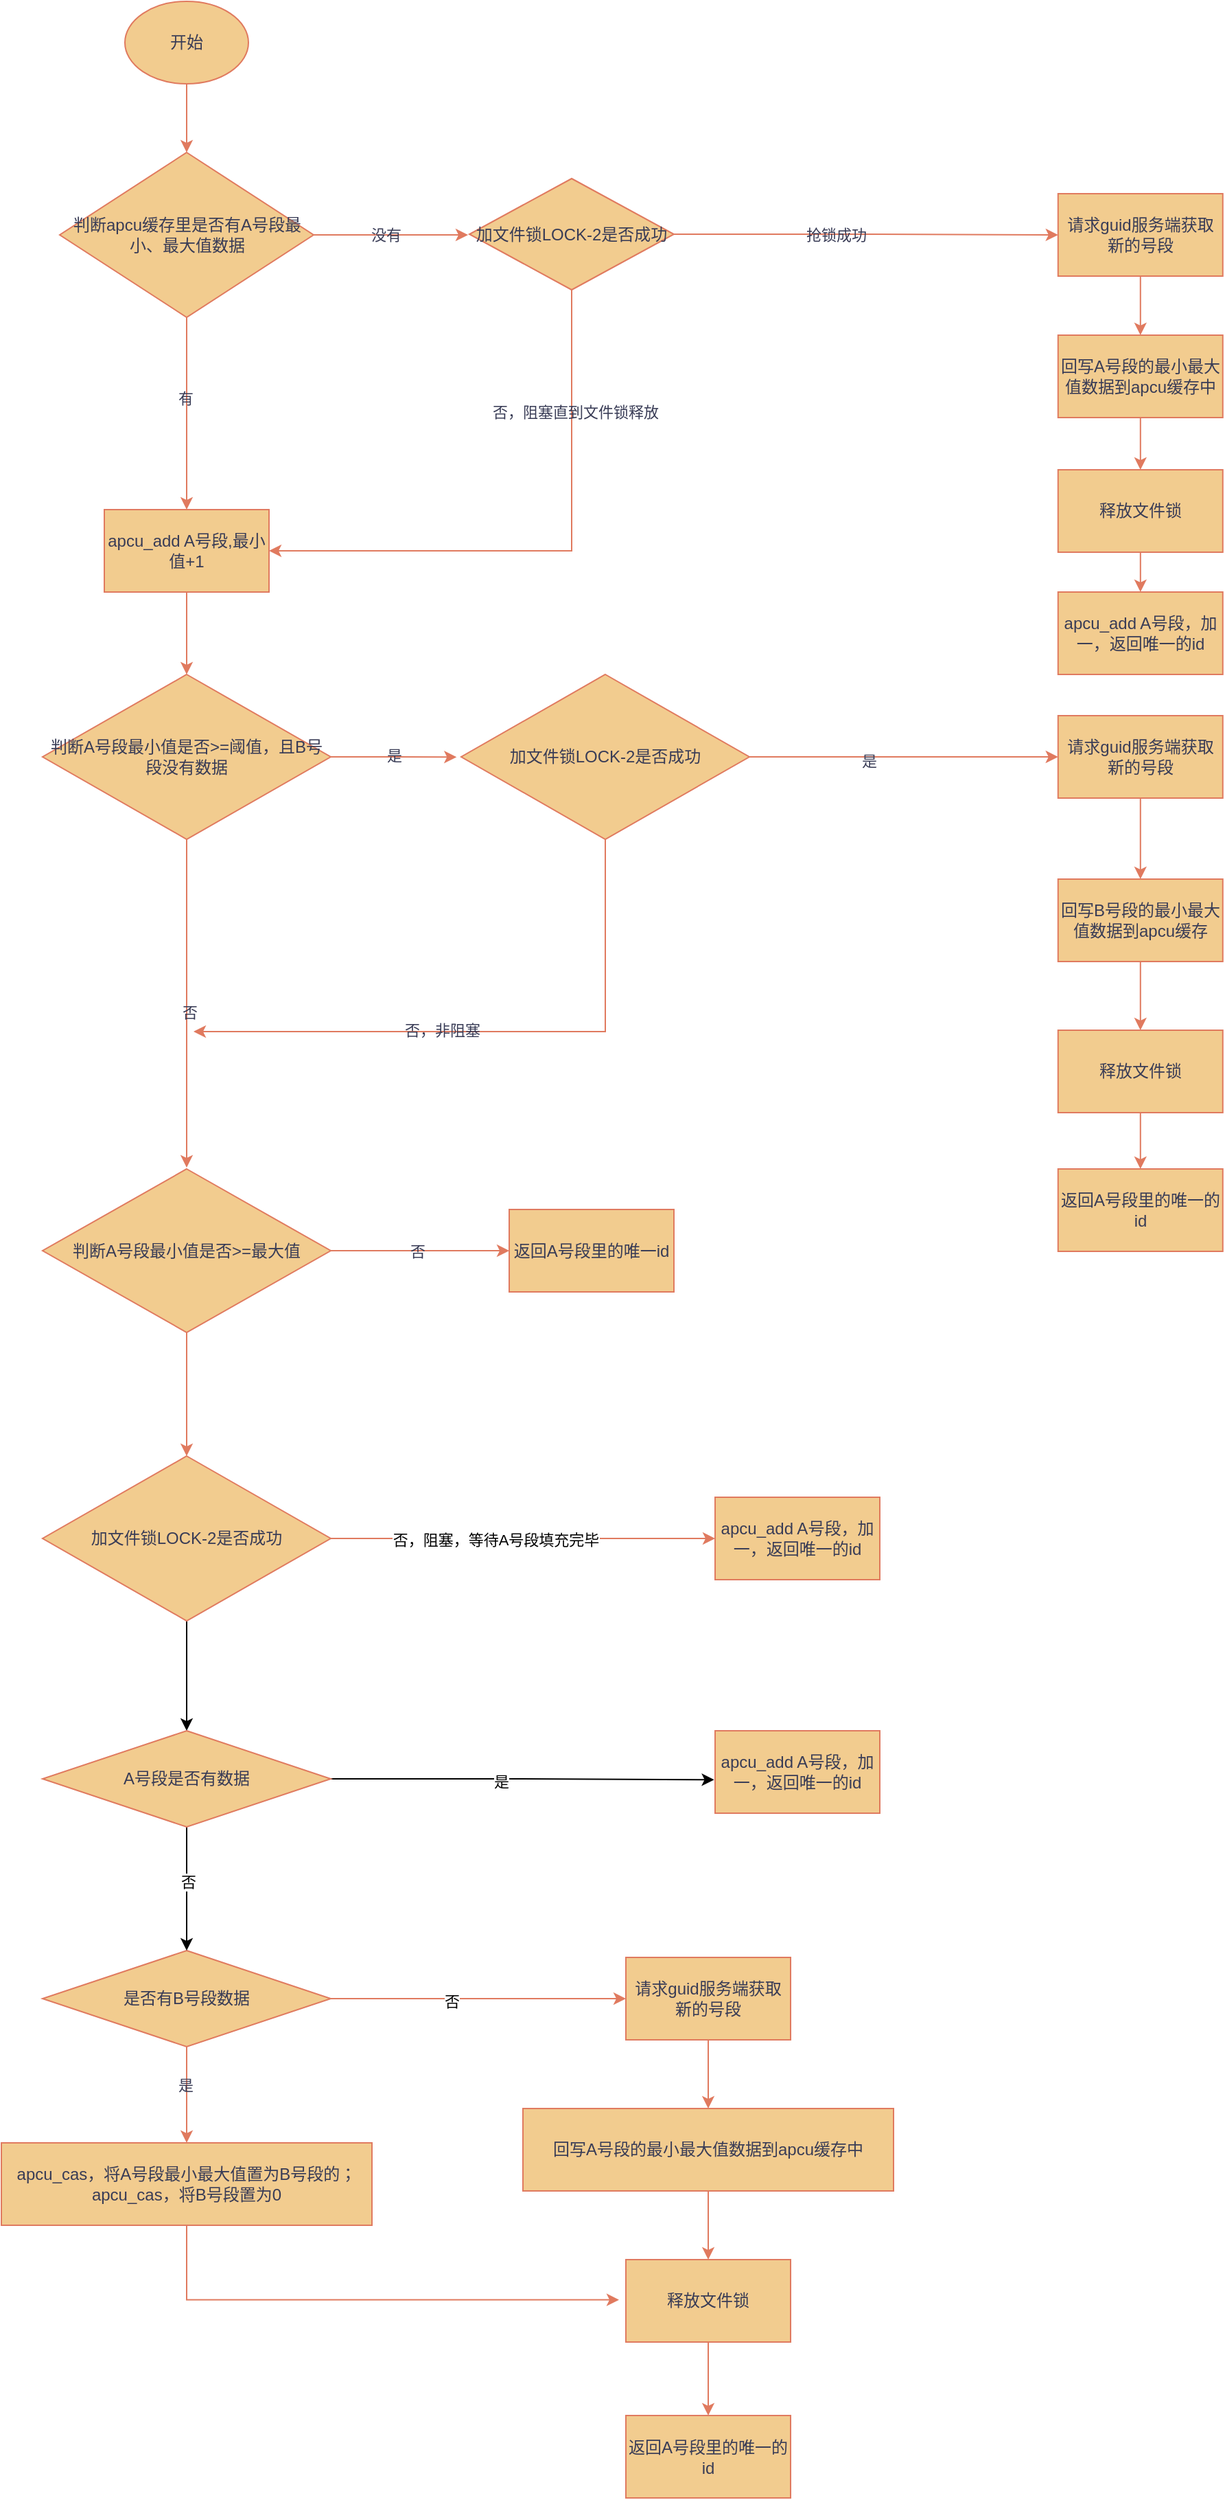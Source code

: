 <mxfile version="21.3.2" type="github">
  <diagram id="C5RBs43oDa-KdzZeNtuy" name="Page-1">
    <mxGraphModel dx="520" dy="791" grid="1" gridSize="10" guides="1" tooltips="1" connect="1" arrows="1" fold="1" page="1" pageScale="1" pageWidth="827" pageHeight="1169" math="0" shadow="0">
      <root>
        <mxCell id="WIyWlLk6GJQsqaUBKTNV-0" />
        <mxCell id="WIyWlLk6GJQsqaUBKTNV-1" parent="WIyWlLk6GJQsqaUBKTNV-0" />
        <mxCell id="EW10OQYBDatXseVUmCqM-0" style="edgeStyle=orthogonalEdgeStyle;rounded=0;orthogonalLoop=1;jettySize=auto;html=1;entryX=0.5;entryY=0;entryDx=0;entryDy=0;labelBackgroundColor=none;strokeColor=#E07A5F;fontColor=default;" parent="WIyWlLk6GJQsqaUBKTNV-1" source="EW10OQYBDatXseVUmCqM-1" target="EW10OQYBDatXseVUmCqM-6" edge="1">
          <mxGeometry relative="1" as="geometry" />
        </mxCell>
        <mxCell id="EW10OQYBDatXseVUmCqM-1" value="开始" style="ellipse;whiteSpace=wrap;html=1;labelBackgroundColor=none;fillColor=#F2CC8F;strokeColor=#E07A5F;fontColor=#393C56;" parent="WIyWlLk6GJQsqaUBKTNV-1" vertex="1">
          <mxGeometry x="1550" y="301" width="90" height="60" as="geometry" />
        </mxCell>
        <mxCell id="EW10OQYBDatXseVUmCqM-2" value="" style="edgeStyle=orthogonalEdgeStyle;rounded=0;orthogonalLoop=1;jettySize=auto;html=1;labelBackgroundColor=none;strokeColor=#E07A5F;fontColor=default;" parent="WIyWlLk6GJQsqaUBKTNV-1" source="EW10OQYBDatXseVUmCqM-6" target="EW10OQYBDatXseVUmCqM-8" edge="1">
          <mxGeometry relative="1" as="geometry" />
        </mxCell>
        <mxCell id="EW10OQYBDatXseVUmCqM-3" value="有" style="edgeLabel;html=1;align=center;verticalAlign=middle;resizable=0;points=[];labelBackgroundColor=none;fontColor=#393C56;" parent="EW10OQYBDatXseVUmCqM-2" vertex="1" connectable="0">
          <mxGeometry x="-0.154" y="-1" relative="1" as="geometry">
            <mxPoint as="offset" />
          </mxGeometry>
        </mxCell>
        <mxCell id="EW10OQYBDatXseVUmCqM-4" value="" style="edgeStyle=orthogonalEdgeStyle;rounded=0;orthogonalLoop=1;jettySize=auto;html=1;labelBackgroundColor=none;strokeColor=#E07A5F;fontColor=default;" parent="WIyWlLk6GJQsqaUBKTNV-1" source="EW10OQYBDatXseVUmCqM-6" edge="1">
          <mxGeometry relative="1" as="geometry">
            <mxPoint x="1800" y="471" as="targetPoint" />
          </mxGeometry>
        </mxCell>
        <mxCell id="EW10OQYBDatXseVUmCqM-5" value="没有" style="edgeLabel;html=1;align=center;verticalAlign=middle;resizable=0;points=[];labelBackgroundColor=none;fontColor=#393C56;" parent="EW10OQYBDatXseVUmCqM-4" vertex="1" connectable="0">
          <mxGeometry x="-0.07" relative="1" as="geometry">
            <mxPoint as="offset" />
          </mxGeometry>
        </mxCell>
        <mxCell id="EW10OQYBDatXseVUmCqM-6" value="判断apcu缓存里是否有A号段最小、最大值数据" style="rhombus;whiteSpace=wrap;html=1;labelBackgroundColor=none;fillColor=#F2CC8F;strokeColor=#E07A5F;fontColor=#393C56;" parent="WIyWlLk6GJQsqaUBKTNV-1" vertex="1">
          <mxGeometry x="1502.5" y="411" width="185" height="120" as="geometry" />
        </mxCell>
        <mxCell id="EW10OQYBDatXseVUmCqM-7" value="" style="edgeStyle=orthogonalEdgeStyle;rounded=0;orthogonalLoop=1;jettySize=auto;html=1;labelBackgroundColor=none;strokeColor=#E07A5F;fontColor=default;" parent="WIyWlLk6GJQsqaUBKTNV-1" source="EW10OQYBDatXseVUmCqM-8" target="EW10OQYBDatXseVUmCqM-24" edge="1">
          <mxGeometry relative="1" as="geometry" />
        </mxCell>
        <mxCell id="EW10OQYBDatXseVUmCqM-8" value="apcu_add A号段,最小值+1" style="whiteSpace=wrap;html=1;labelBackgroundColor=none;fillColor=#F2CC8F;strokeColor=#E07A5F;fontColor=#393C56;" parent="WIyWlLk6GJQsqaUBKTNV-1" vertex="1">
          <mxGeometry x="1535" y="671" width="120" height="60" as="geometry" />
        </mxCell>
        <mxCell id="EW10OQYBDatXseVUmCqM-9" value="" style="edgeStyle=orthogonalEdgeStyle;rounded=0;orthogonalLoop=1;jettySize=auto;html=1;labelBackgroundColor=none;strokeColor=#E07A5F;fontColor=default;" parent="WIyWlLk6GJQsqaUBKTNV-1" source="EW10OQYBDatXseVUmCqM-13" target="EW10OQYBDatXseVUmCqM-15" edge="1">
          <mxGeometry relative="1" as="geometry" />
        </mxCell>
        <mxCell id="EW10OQYBDatXseVUmCqM-10" value="抢锁成功" style="edgeLabel;html=1;align=center;verticalAlign=middle;resizable=0;points=[];labelBackgroundColor=none;fontColor=#393C56;" parent="EW10OQYBDatXseVUmCqM-9" vertex="1" connectable="0">
          <mxGeometry x="0.059" y="2" relative="1" as="geometry">
            <mxPoint x="-30" y="2" as="offset" />
          </mxGeometry>
        </mxCell>
        <mxCell id="EW10OQYBDatXseVUmCqM-11" value="" style="edgeStyle=orthogonalEdgeStyle;rounded=0;orthogonalLoop=1;jettySize=auto;html=1;entryX=1;entryY=0.5;entryDx=0;entryDy=0;exitX=0.5;exitY=1;exitDx=0;exitDy=0;labelBackgroundColor=none;strokeColor=#E07A5F;fontColor=default;" parent="WIyWlLk6GJQsqaUBKTNV-1" source="EW10OQYBDatXseVUmCqM-13" target="EW10OQYBDatXseVUmCqM-8" edge="1">
          <mxGeometry relative="1" as="geometry">
            <mxPoint x="1855" y="581" as="targetPoint" />
            <Array as="points">
              <mxPoint x="1875" y="701" />
            </Array>
          </mxGeometry>
        </mxCell>
        <mxCell id="EW10OQYBDatXseVUmCqM-12" value="否，阻塞直到文件锁释放" style="edgeLabel;html=1;align=center;verticalAlign=middle;resizable=0;points=[];labelBackgroundColor=none;fontColor=#393C56;" parent="EW10OQYBDatXseVUmCqM-11" vertex="1" connectable="0">
          <mxGeometry x="-0.11" y="2" relative="1" as="geometry">
            <mxPoint y="-94" as="offset" />
          </mxGeometry>
        </mxCell>
        <mxCell id="EW10OQYBDatXseVUmCqM-13" value="加文件锁LOCK-2是否成功" style="rhombus;whiteSpace=wrap;html=1;labelBackgroundColor=none;fillColor=#F2CC8F;strokeColor=#E07A5F;fontColor=#393C56;" parent="WIyWlLk6GJQsqaUBKTNV-1" vertex="1">
          <mxGeometry x="1801" y="430" width="149" height="81" as="geometry" />
        </mxCell>
        <mxCell id="EW10OQYBDatXseVUmCqM-14" value="" style="edgeStyle=orthogonalEdgeStyle;rounded=0;orthogonalLoop=1;jettySize=auto;html=1;labelBackgroundColor=none;strokeColor=#E07A5F;fontColor=default;" parent="WIyWlLk6GJQsqaUBKTNV-1" source="EW10OQYBDatXseVUmCqM-15" target="EW10OQYBDatXseVUmCqM-17" edge="1">
          <mxGeometry relative="1" as="geometry" />
        </mxCell>
        <mxCell id="EW10OQYBDatXseVUmCqM-15" value="请求guid服务端获取新的号段" style="whiteSpace=wrap;html=1;labelBackgroundColor=none;fillColor=#F2CC8F;strokeColor=#E07A5F;fontColor=#393C56;" parent="WIyWlLk6GJQsqaUBKTNV-1" vertex="1">
          <mxGeometry x="2229.89" y="441" width="120" height="60" as="geometry" />
        </mxCell>
        <mxCell id="EW10OQYBDatXseVUmCqM-16" value="" style="edgeStyle=orthogonalEdgeStyle;rounded=0;orthogonalLoop=1;jettySize=auto;html=1;labelBackgroundColor=none;strokeColor=#E07A5F;fontColor=default;" parent="WIyWlLk6GJQsqaUBKTNV-1" source="EW10OQYBDatXseVUmCqM-17" target="EW10OQYBDatXseVUmCqM-19" edge="1">
          <mxGeometry relative="1" as="geometry" />
        </mxCell>
        <mxCell id="EW10OQYBDatXseVUmCqM-17" value="回写A号段的最小最大值数据到apcu缓存中" style="whiteSpace=wrap;html=1;labelBackgroundColor=none;fillColor=#F2CC8F;strokeColor=#E07A5F;fontColor=#393C56;" parent="WIyWlLk6GJQsqaUBKTNV-1" vertex="1">
          <mxGeometry x="2229.89" y="544" width="120" height="60" as="geometry" />
        </mxCell>
        <mxCell id="EW10OQYBDatXseVUmCqM-18" value="" style="edgeStyle=orthogonalEdgeStyle;rounded=0;orthogonalLoop=1;jettySize=auto;html=1;labelBackgroundColor=none;strokeColor=#E07A5F;fontColor=default;" parent="WIyWlLk6GJQsqaUBKTNV-1" source="EW10OQYBDatXseVUmCqM-19" target="EW10OQYBDatXseVUmCqM-32" edge="1">
          <mxGeometry relative="1" as="geometry" />
        </mxCell>
        <mxCell id="EW10OQYBDatXseVUmCqM-19" value="释放文件锁" style="whiteSpace=wrap;html=1;labelBackgroundColor=none;fillColor=#F2CC8F;strokeColor=#E07A5F;fontColor=#393C56;" parent="WIyWlLk6GJQsqaUBKTNV-1" vertex="1">
          <mxGeometry x="2229.89" y="642" width="120" height="60" as="geometry" />
        </mxCell>
        <mxCell id="EW10OQYBDatXseVUmCqM-20" value="" style="edgeStyle=orthogonalEdgeStyle;rounded=0;orthogonalLoop=1;jettySize=auto;html=1;entryX=-0.016;entryY=0.501;entryDx=0;entryDy=0;entryPerimeter=0;labelBackgroundColor=none;strokeColor=#E07A5F;fontColor=default;" parent="WIyWlLk6GJQsqaUBKTNV-1" source="EW10OQYBDatXseVUmCqM-24" target="EW10OQYBDatXseVUmCqM-30" edge="1">
          <mxGeometry relative="1" as="geometry">
            <mxPoint x="1780" y="851" as="targetPoint" />
          </mxGeometry>
        </mxCell>
        <mxCell id="EW10OQYBDatXseVUmCqM-21" value="是" style="edgeLabel;html=1;align=center;verticalAlign=middle;resizable=0;points=[];labelBackgroundColor=none;fontColor=#393C56;" parent="EW10OQYBDatXseVUmCqM-20" vertex="1" connectable="0">
          <mxGeometry x="-0.011" y="1" relative="1" as="geometry">
            <mxPoint as="offset" />
          </mxGeometry>
        </mxCell>
        <mxCell id="EW10OQYBDatXseVUmCqM-22" value="" style="edgeStyle=orthogonalEdgeStyle;rounded=0;orthogonalLoop=1;jettySize=auto;html=1;labelBackgroundColor=none;strokeColor=#E07A5F;fontColor=default;" parent="WIyWlLk6GJQsqaUBKTNV-1" source="EW10OQYBDatXseVUmCqM-24" edge="1">
          <mxGeometry relative="1" as="geometry">
            <mxPoint x="1595" y="1150" as="targetPoint" />
          </mxGeometry>
        </mxCell>
        <mxCell id="EW10OQYBDatXseVUmCqM-23" value="否" style="edgeLabel;html=1;align=center;verticalAlign=middle;resizable=0;points=[];labelBackgroundColor=none;fontColor=#393C56;" parent="EW10OQYBDatXseVUmCqM-22" vertex="1" connectable="0">
          <mxGeometry x="0.054" y="1" relative="1" as="geometry">
            <mxPoint as="offset" />
          </mxGeometry>
        </mxCell>
        <mxCell id="EW10OQYBDatXseVUmCqM-24" value="判断A号段最小值是否&amp;gt;=阈值，且B号段没有数据" style="rhombus;whiteSpace=wrap;html=1;labelBackgroundColor=none;fillColor=#F2CC8F;strokeColor=#E07A5F;fontColor=#393C56;" parent="WIyWlLk6GJQsqaUBKTNV-1" vertex="1">
          <mxGeometry x="1490" y="791" width="210" height="120" as="geometry" />
        </mxCell>
        <mxCell id="EW10OQYBDatXseVUmCqM-28" style="edgeStyle=orthogonalEdgeStyle;rounded=0;orthogonalLoop=1;jettySize=auto;html=1;labelBackgroundColor=none;strokeColor=#E07A5F;fontColor=default;" parent="WIyWlLk6GJQsqaUBKTNV-1" source="EW10OQYBDatXseVUmCqM-30" edge="1">
          <mxGeometry relative="1" as="geometry">
            <mxPoint x="1600" y="1051" as="targetPoint" />
            <Array as="points">
              <mxPoint x="1900" y="1051" />
            </Array>
          </mxGeometry>
        </mxCell>
        <mxCell id="EW10OQYBDatXseVUmCqM-29" value="否，非阻塞" style="edgeLabel;html=1;align=center;verticalAlign=middle;resizable=0;points=[];labelBackgroundColor=none;fontColor=#393C56;" parent="EW10OQYBDatXseVUmCqM-28" vertex="1" connectable="0">
          <mxGeometry x="-0.215" y="1" relative="1" as="geometry">
            <mxPoint x="-87" y="-2" as="offset" />
          </mxGeometry>
        </mxCell>
        <mxCell id="EW10OQYBDatXseVUmCqM-38" style="edgeStyle=orthogonalEdgeStyle;rounded=0;orthogonalLoop=1;jettySize=auto;html=1;entryX=0;entryY=0.5;entryDx=0;entryDy=0;labelBackgroundColor=none;strokeColor=#E07A5F;fontColor=default;" parent="WIyWlLk6GJQsqaUBKTNV-1" source="EW10OQYBDatXseVUmCqM-30" target="EW10OQYBDatXseVUmCqM-33" edge="1">
          <mxGeometry relative="1" as="geometry">
            <mxPoint x="2170" y="851" as="targetPoint" />
          </mxGeometry>
        </mxCell>
        <mxCell id="EW10OQYBDatXseVUmCqM-42" value="是" style="edgeLabel;html=1;align=center;verticalAlign=middle;resizable=0;points=[];labelBackgroundColor=none;fontColor=#393C56;" parent="EW10OQYBDatXseVUmCqM-38" vertex="1" connectable="0">
          <mxGeometry x="-0.266" y="-3" relative="1" as="geometry">
            <mxPoint x="4" as="offset" />
          </mxGeometry>
        </mxCell>
        <mxCell id="EW10OQYBDatXseVUmCqM-30" value="加文件锁LOCK-2是否成功" style="rhombus;whiteSpace=wrap;html=1;labelBackgroundColor=none;fillColor=#F2CC8F;strokeColor=#E07A5F;fontColor=#393C56;" parent="WIyWlLk6GJQsqaUBKTNV-1" vertex="1">
          <mxGeometry x="1795" y="791" width="210" height="120" as="geometry" />
        </mxCell>
        <mxCell id="EW10OQYBDatXseVUmCqM-32" value="apcu_add A号段，加一，返回唯一的id" style="whiteSpace=wrap;html=1;labelBackgroundColor=none;fillColor=#F2CC8F;strokeColor=#E07A5F;fontColor=#393C56;" parent="WIyWlLk6GJQsqaUBKTNV-1" vertex="1">
          <mxGeometry x="2229.89" y="731" width="120" height="60" as="geometry" />
        </mxCell>
        <mxCell id="EW10OQYBDatXseVUmCqM-36" value="" style="edgeStyle=orthogonalEdgeStyle;rounded=0;orthogonalLoop=1;jettySize=auto;html=1;labelBackgroundColor=none;strokeColor=#E07A5F;fontColor=default;" parent="WIyWlLk6GJQsqaUBKTNV-1" source="EW10OQYBDatXseVUmCqM-33" target="EW10OQYBDatXseVUmCqM-35" edge="1">
          <mxGeometry relative="1" as="geometry" />
        </mxCell>
        <mxCell id="EW10OQYBDatXseVUmCqM-33" value="请求guid服务端获取新的号段" style="whiteSpace=wrap;html=1;labelBackgroundColor=none;fillColor=#F2CC8F;strokeColor=#E07A5F;fontColor=#393C56;" parent="WIyWlLk6GJQsqaUBKTNV-1" vertex="1">
          <mxGeometry x="2229.89" y="821" width="120" height="60" as="geometry" />
        </mxCell>
        <mxCell id="EW10OQYBDatXseVUmCqM-41" value="" style="edgeStyle=orthogonalEdgeStyle;rounded=0;orthogonalLoop=1;jettySize=auto;html=1;labelBackgroundColor=none;strokeColor=#E07A5F;fontColor=default;" parent="WIyWlLk6GJQsqaUBKTNV-1" source="EW10OQYBDatXseVUmCqM-35" target="EW10OQYBDatXseVUmCqM-40" edge="1">
          <mxGeometry relative="1" as="geometry" />
        </mxCell>
        <mxCell id="EW10OQYBDatXseVUmCqM-35" value="回写B号段的最小最大值数据到apcu缓存" style="whiteSpace=wrap;html=1;labelBackgroundColor=none;fillColor=#F2CC8F;strokeColor=#E07A5F;fontColor=#393C56;" parent="WIyWlLk6GJQsqaUBKTNV-1" vertex="1">
          <mxGeometry x="2229.89" y="940" width="120" height="60" as="geometry" />
        </mxCell>
        <mxCell id="EW10OQYBDatXseVUmCqM-48" value="" style="edgeStyle=orthogonalEdgeStyle;rounded=0;orthogonalLoop=1;jettySize=auto;html=1;labelBackgroundColor=none;strokeColor=#E07A5F;fontColor=default;" parent="WIyWlLk6GJQsqaUBKTNV-1" source="EW10OQYBDatXseVUmCqM-40" target="EW10OQYBDatXseVUmCqM-47" edge="1">
          <mxGeometry relative="1" as="geometry" />
        </mxCell>
        <mxCell id="EW10OQYBDatXseVUmCqM-40" value="释放文件锁" style="whiteSpace=wrap;html=1;labelBackgroundColor=none;fillColor=#F2CC8F;strokeColor=#E07A5F;fontColor=#393C56;" parent="WIyWlLk6GJQsqaUBKTNV-1" vertex="1">
          <mxGeometry x="2229.89" y="1050" width="120" height="60" as="geometry" />
        </mxCell>
        <mxCell id="EW10OQYBDatXseVUmCqM-51" value="" style="edgeStyle=orthogonalEdgeStyle;rounded=0;orthogonalLoop=1;jettySize=auto;html=1;labelBackgroundColor=none;strokeColor=#E07A5F;fontColor=default;" parent="WIyWlLk6GJQsqaUBKTNV-1" source="EW10OQYBDatXseVUmCqM-43" target="EW10OQYBDatXseVUmCqM-50" edge="1">
          <mxGeometry relative="1" as="geometry" />
        </mxCell>
        <mxCell id="EW10OQYBDatXseVUmCqM-52" value="否" style="edgeLabel;html=1;align=center;verticalAlign=middle;resizable=0;points=[];labelBackgroundColor=none;fontColor=#393C56;" parent="EW10OQYBDatXseVUmCqM-51" vertex="1" connectable="0">
          <mxGeometry x="-0.031" relative="1" as="geometry">
            <mxPoint as="offset" />
          </mxGeometry>
        </mxCell>
        <mxCell id="D5kf2ewFrjv8ZklRDmJV-2" value="" style="edgeStyle=orthogonalEdgeStyle;rounded=0;orthogonalLoop=1;jettySize=auto;html=1;labelBackgroundColor=none;strokeColor=#E07A5F;fontColor=default;" parent="WIyWlLk6GJQsqaUBKTNV-1" source="EW10OQYBDatXseVUmCqM-43" target="EW10OQYBDatXseVUmCqM-63" edge="1">
          <mxGeometry relative="1" as="geometry" />
        </mxCell>
        <mxCell id="EW10OQYBDatXseVUmCqM-43" value="判断A号段最小值是否&amp;gt;=最大值" style="rhombus;whiteSpace=wrap;html=1;labelBackgroundColor=none;fillColor=#F2CC8F;strokeColor=#E07A5F;fontColor=#393C56;" parent="WIyWlLk6GJQsqaUBKTNV-1" vertex="1">
          <mxGeometry x="1490" y="1151" width="210" height="119" as="geometry" />
        </mxCell>
        <mxCell id="EW10OQYBDatXseVUmCqM-47" value="返回A号段里的唯一的id" style="whiteSpace=wrap;html=1;labelBackgroundColor=none;fillColor=#F2CC8F;strokeColor=#E07A5F;fontColor=#393C56;" parent="WIyWlLk6GJQsqaUBKTNV-1" vertex="1">
          <mxGeometry x="2229.89" y="1151" width="120" height="60" as="geometry" />
        </mxCell>
        <mxCell id="EW10OQYBDatXseVUmCqM-50" value="返回A号段里的唯一id" style="whiteSpace=wrap;html=1;labelBackgroundColor=none;fillColor=#F2CC8F;strokeColor=#E07A5F;fontColor=#393C56;" parent="WIyWlLk6GJQsqaUBKTNV-1" vertex="1">
          <mxGeometry x="1830" y="1180.5" width="120" height="60" as="geometry" />
        </mxCell>
        <mxCell id="EW10OQYBDatXseVUmCqM-58" value="" style="edgeStyle=orthogonalEdgeStyle;rounded=0;orthogonalLoop=1;jettySize=auto;html=1;labelBackgroundColor=none;strokeColor=#E07A5F;fontColor=default;" parent="WIyWlLk6GJQsqaUBKTNV-1" source="EW10OQYBDatXseVUmCqM-56" target="EW10OQYBDatXseVUmCqM-57" edge="1">
          <mxGeometry relative="1" as="geometry" />
        </mxCell>
        <mxCell id="EW10OQYBDatXseVUmCqM-59" value="是" style="edgeLabel;html=1;align=center;verticalAlign=middle;resizable=0;points=[];labelBackgroundColor=none;fontColor=#393C56;" parent="EW10OQYBDatXseVUmCqM-58" vertex="1" connectable="0">
          <mxGeometry x="-0.203" y="-1" relative="1" as="geometry">
            <mxPoint as="offset" />
          </mxGeometry>
        </mxCell>
        <mxCell id="D5kf2ewFrjv8ZklRDmJV-5" style="edgeStyle=orthogonalEdgeStyle;rounded=0;orthogonalLoop=1;jettySize=auto;html=1;entryX=0;entryY=0.5;entryDx=0;entryDy=0;labelBackgroundColor=none;strokeColor=#E07A5F;fontColor=default;" parent="WIyWlLk6GJQsqaUBKTNV-1" source="EW10OQYBDatXseVUmCqM-56" target="EW10OQYBDatXseVUmCqM-64" edge="1">
          <mxGeometry relative="1" as="geometry" />
        </mxCell>
        <mxCell id="BHLC3KJvTC_K16vWyv4f-11" value="否" style="edgeLabel;html=1;align=center;verticalAlign=middle;resizable=0;points=[];" vertex="1" connectable="0" parent="D5kf2ewFrjv8ZklRDmJV-5">
          <mxGeometry x="-0.18" y="-2" relative="1" as="geometry">
            <mxPoint as="offset" />
          </mxGeometry>
        </mxCell>
        <mxCell id="EW10OQYBDatXseVUmCqM-56" value="是否有B号段数据" style="rhombus;whiteSpace=wrap;html=1;labelBackgroundColor=none;fillColor=#F2CC8F;strokeColor=#E07A5F;fontColor=#393C56;" parent="WIyWlLk6GJQsqaUBKTNV-1" vertex="1">
          <mxGeometry x="1490" y="1720" width="210" height="70" as="geometry" />
        </mxCell>
        <mxCell id="D5kf2ewFrjv8ZklRDmJV-7" style="edgeStyle=orthogonalEdgeStyle;rounded=0;orthogonalLoop=1;jettySize=auto;html=1;labelBackgroundColor=none;strokeColor=#E07A5F;fontColor=default;" parent="WIyWlLk6GJQsqaUBKTNV-1" source="EW10OQYBDatXseVUmCqM-57" edge="1">
          <mxGeometry relative="1" as="geometry">
            <Array as="points">
              <mxPoint x="1595" y="1974.25" />
            </Array>
            <mxPoint x="1910" y="1974.25" as="targetPoint" />
          </mxGeometry>
        </mxCell>
        <mxCell id="EW10OQYBDatXseVUmCqM-57" value="apcu_cas，将A号段最小最大值置为B号段的；&lt;br&gt;apcu_cas，将B号段置为0" style="whiteSpace=wrap;html=1;labelBackgroundColor=none;fillColor=#F2CC8F;strokeColor=#E07A5F;fontColor=#393C56;" parent="WIyWlLk6GJQsqaUBKTNV-1" vertex="1">
          <mxGeometry x="1460" y="1860" width="270" height="60" as="geometry" />
        </mxCell>
        <mxCell id="EW10OQYBDatXseVUmCqM-75" value="" style="edgeStyle=orthogonalEdgeStyle;rounded=0;orthogonalLoop=1;jettySize=auto;html=1;labelBackgroundColor=none;strokeColor=#E07A5F;fontColor=default;" parent="WIyWlLk6GJQsqaUBKTNV-1" source="EW10OQYBDatXseVUmCqM-63" target="EW10OQYBDatXseVUmCqM-74" edge="1">
          <mxGeometry relative="1" as="geometry" />
        </mxCell>
        <mxCell id="BHLC3KJvTC_K16vWyv4f-10" value="否，阻塞，等待A号段填充完毕" style="edgeLabel;html=1;align=center;verticalAlign=middle;resizable=0;points=[];" vertex="1" connectable="0" parent="EW10OQYBDatXseVUmCqM-75">
          <mxGeometry x="-0.148" y="-1" relative="1" as="geometry">
            <mxPoint as="offset" />
          </mxGeometry>
        </mxCell>
        <mxCell id="BHLC3KJvTC_K16vWyv4f-9" style="edgeStyle=orthogonalEdgeStyle;rounded=0;orthogonalLoop=1;jettySize=auto;html=1;entryX=0.5;entryY=0;entryDx=0;entryDy=0;" edge="1" parent="WIyWlLk6GJQsqaUBKTNV-1" source="EW10OQYBDatXseVUmCqM-63" target="BHLC3KJvTC_K16vWyv4f-2">
          <mxGeometry relative="1" as="geometry" />
        </mxCell>
        <mxCell id="EW10OQYBDatXseVUmCqM-63" value="加文件锁LOCK-2是否成功" style="rhombus;whiteSpace=wrap;html=1;labelBackgroundColor=none;fillColor=#F2CC8F;strokeColor=#E07A5F;fontColor=#393C56;" parent="WIyWlLk6GJQsqaUBKTNV-1" vertex="1">
          <mxGeometry x="1490" y="1360" width="210" height="120" as="geometry" />
        </mxCell>
        <mxCell id="EW10OQYBDatXseVUmCqM-68" value="" style="edgeStyle=orthogonalEdgeStyle;rounded=0;orthogonalLoop=1;jettySize=auto;html=1;entryX=0.5;entryY=0;entryDx=0;entryDy=0;labelBackgroundColor=none;strokeColor=#E07A5F;fontColor=default;" parent="WIyWlLk6GJQsqaUBKTNV-1" source="EW10OQYBDatXseVUmCqM-64" target="EW10OQYBDatXseVUmCqM-70" edge="1">
          <mxGeometry relative="1" as="geometry">
            <mxPoint x="1975" y="1825" as="targetPoint" />
          </mxGeometry>
        </mxCell>
        <mxCell id="EW10OQYBDatXseVUmCqM-64" value="请求guid服务端获取新的号段" style="whiteSpace=wrap;html=1;labelBackgroundColor=none;fillColor=#F2CC8F;strokeColor=#E07A5F;fontColor=#393C56;" parent="WIyWlLk6GJQsqaUBKTNV-1" vertex="1">
          <mxGeometry x="1915" y="1725" width="120" height="60" as="geometry" />
        </mxCell>
        <mxCell id="EW10OQYBDatXseVUmCqM-73" value="" style="edgeStyle=orthogonalEdgeStyle;rounded=0;orthogonalLoop=1;jettySize=auto;html=1;labelBackgroundColor=none;strokeColor=#E07A5F;fontColor=default;" parent="WIyWlLk6GJQsqaUBKTNV-1" source="EW10OQYBDatXseVUmCqM-70" target="EW10OQYBDatXseVUmCqM-72" edge="1">
          <mxGeometry relative="1" as="geometry" />
        </mxCell>
        <mxCell id="EW10OQYBDatXseVUmCqM-70" value="回写A号段的最小最大值数据到apcu缓存中" style="whiteSpace=wrap;html=1;labelBackgroundColor=none;fillColor=#F2CC8F;strokeColor=#E07A5F;fontColor=#393C56;" parent="WIyWlLk6GJQsqaUBKTNV-1" vertex="1">
          <mxGeometry x="1840" y="1835" width="270" height="60" as="geometry" />
        </mxCell>
        <mxCell id="D5kf2ewFrjv8ZklRDmJV-1" value="" style="edgeStyle=orthogonalEdgeStyle;rounded=0;orthogonalLoop=1;jettySize=auto;html=1;labelBackgroundColor=none;strokeColor=#E07A5F;fontColor=default;" parent="WIyWlLk6GJQsqaUBKTNV-1" source="EW10OQYBDatXseVUmCqM-72" target="D5kf2ewFrjv8ZklRDmJV-0" edge="1">
          <mxGeometry relative="1" as="geometry" />
        </mxCell>
        <mxCell id="EW10OQYBDatXseVUmCqM-72" value="释放文件锁" style="whiteSpace=wrap;html=1;labelBackgroundColor=none;fillColor=#F2CC8F;strokeColor=#E07A5F;fontColor=#393C56;" parent="WIyWlLk6GJQsqaUBKTNV-1" vertex="1">
          <mxGeometry x="1915" y="1945" width="120" height="60" as="geometry" />
        </mxCell>
        <mxCell id="EW10OQYBDatXseVUmCqM-74" value="apcu_add A号段，加一，返回唯一的id" style="whiteSpace=wrap;html=1;labelBackgroundColor=none;fillColor=#F2CC8F;strokeColor=#E07A5F;fontColor=#393C56;" parent="WIyWlLk6GJQsqaUBKTNV-1" vertex="1">
          <mxGeometry x="1980" y="1390.0" width="120" height="60" as="geometry" />
        </mxCell>
        <mxCell id="D5kf2ewFrjv8ZklRDmJV-0" value="返回A号段里的唯一的id" style="whiteSpace=wrap;html=1;labelBackgroundColor=none;fillColor=#F2CC8F;strokeColor=#E07A5F;fontColor=#393C56;" parent="WIyWlLk6GJQsqaUBKTNV-1" vertex="1">
          <mxGeometry x="1915" y="2058.5" width="120" height="60" as="geometry" />
        </mxCell>
        <mxCell id="BHLC3KJvTC_K16vWyv4f-4" style="edgeStyle=orthogonalEdgeStyle;rounded=0;orthogonalLoop=1;jettySize=auto;html=1;entryX=-0.006;entryY=0.594;entryDx=0;entryDy=0;entryPerimeter=0;" edge="1" parent="WIyWlLk6GJQsqaUBKTNV-1" source="BHLC3KJvTC_K16vWyv4f-2" target="BHLC3KJvTC_K16vWyv4f-5">
          <mxGeometry relative="1" as="geometry">
            <mxPoint x="1830" y="1595" as="targetPoint" />
          </mxGeometry>
        </mxCell>
        <mxCell id="BHLC3KJvTC_K16vWyv4f-6" value="是" style="edgeLabel;html=1;align=center;verticalAlign=middle;resizable=0;points=[];" vertex="1" connectable="0" parent="BHLC3KJvTC_K16vWyv4f-4">
          <mxGeometry x="-0.115" y="-2" relative="1" as="geometry">
            <mxPoint as="offset" />
          </mxGeometry>
        </mxCell>
        <mxCell id="BHLC3KJvTC_K16vWyv4f-7" style="edgeStyle=orthogonalEdgeStyle;rounded=0;orthogonalLoop=1;jettySize=auto;html=1;entryX=0.5;entryY=0;entryDx=0;entryDy=0;" edge="1" parent="WIyWlLk6GJQsqaUBKTNV-1" source="BHLC3KJvTC_K16vWyv4f-2" target="EW10OQYBDatXseVUmCqM-56">
          <mxGeometry relative="1" as="geometry" />
        </mxCell>
        <mxCell id="BHLC3KJvTC_K16vWyv4f-8" value="否" style="edgeLabel;html=1;align=center;verticalAlign=middle;resizable=0;points=[];" vertex="1" connectable="0" parent="BHLC3KJvTC_K16vWyv4f-7">
          <mxGeometry x="-0.117" y="1" relative="1" as="geometry">
            <mxPoint as="offset" />
          </mxGeometry>
        </mxCell>
        <mxCell id="BHLC3KJvTC_K16vWyv4f-2" value="A号段是否有数据" style="rhombus;whiteSpace=wrap;html=1;labelBackgroundColor=none;fillColor=#F2CC8F;strokeColor=#E07A5F;fontColor=#393C56;" vertex="1" parent="WIyWlLk6GJQsqaUBKTNV-1">
          <mxGeometry x="1490" y="1560" width="210" height="70" as="geometry" />
        </mxCell>
        <mxCell id="BHLC3KJvTC_K16vWyv4f-5" value="apcu_add A号段，加一，返回唯一的id" style="whiteSpace=wrap;html=1;labelBackgroundColor=none;fillColor=#F2CC8F;strokeColor=#E07A5F;fontColor=#393C56;" vertex="1" parent="WIyWlLk6GJQsqaUBKTNV-1">
          <mxGeometry x="1980" y="1560.0" width="120" height="60" as="geometry" />
        </mxCell>
      </root>
    </mxGraphModel>
  </diagram>
</mxfile>
